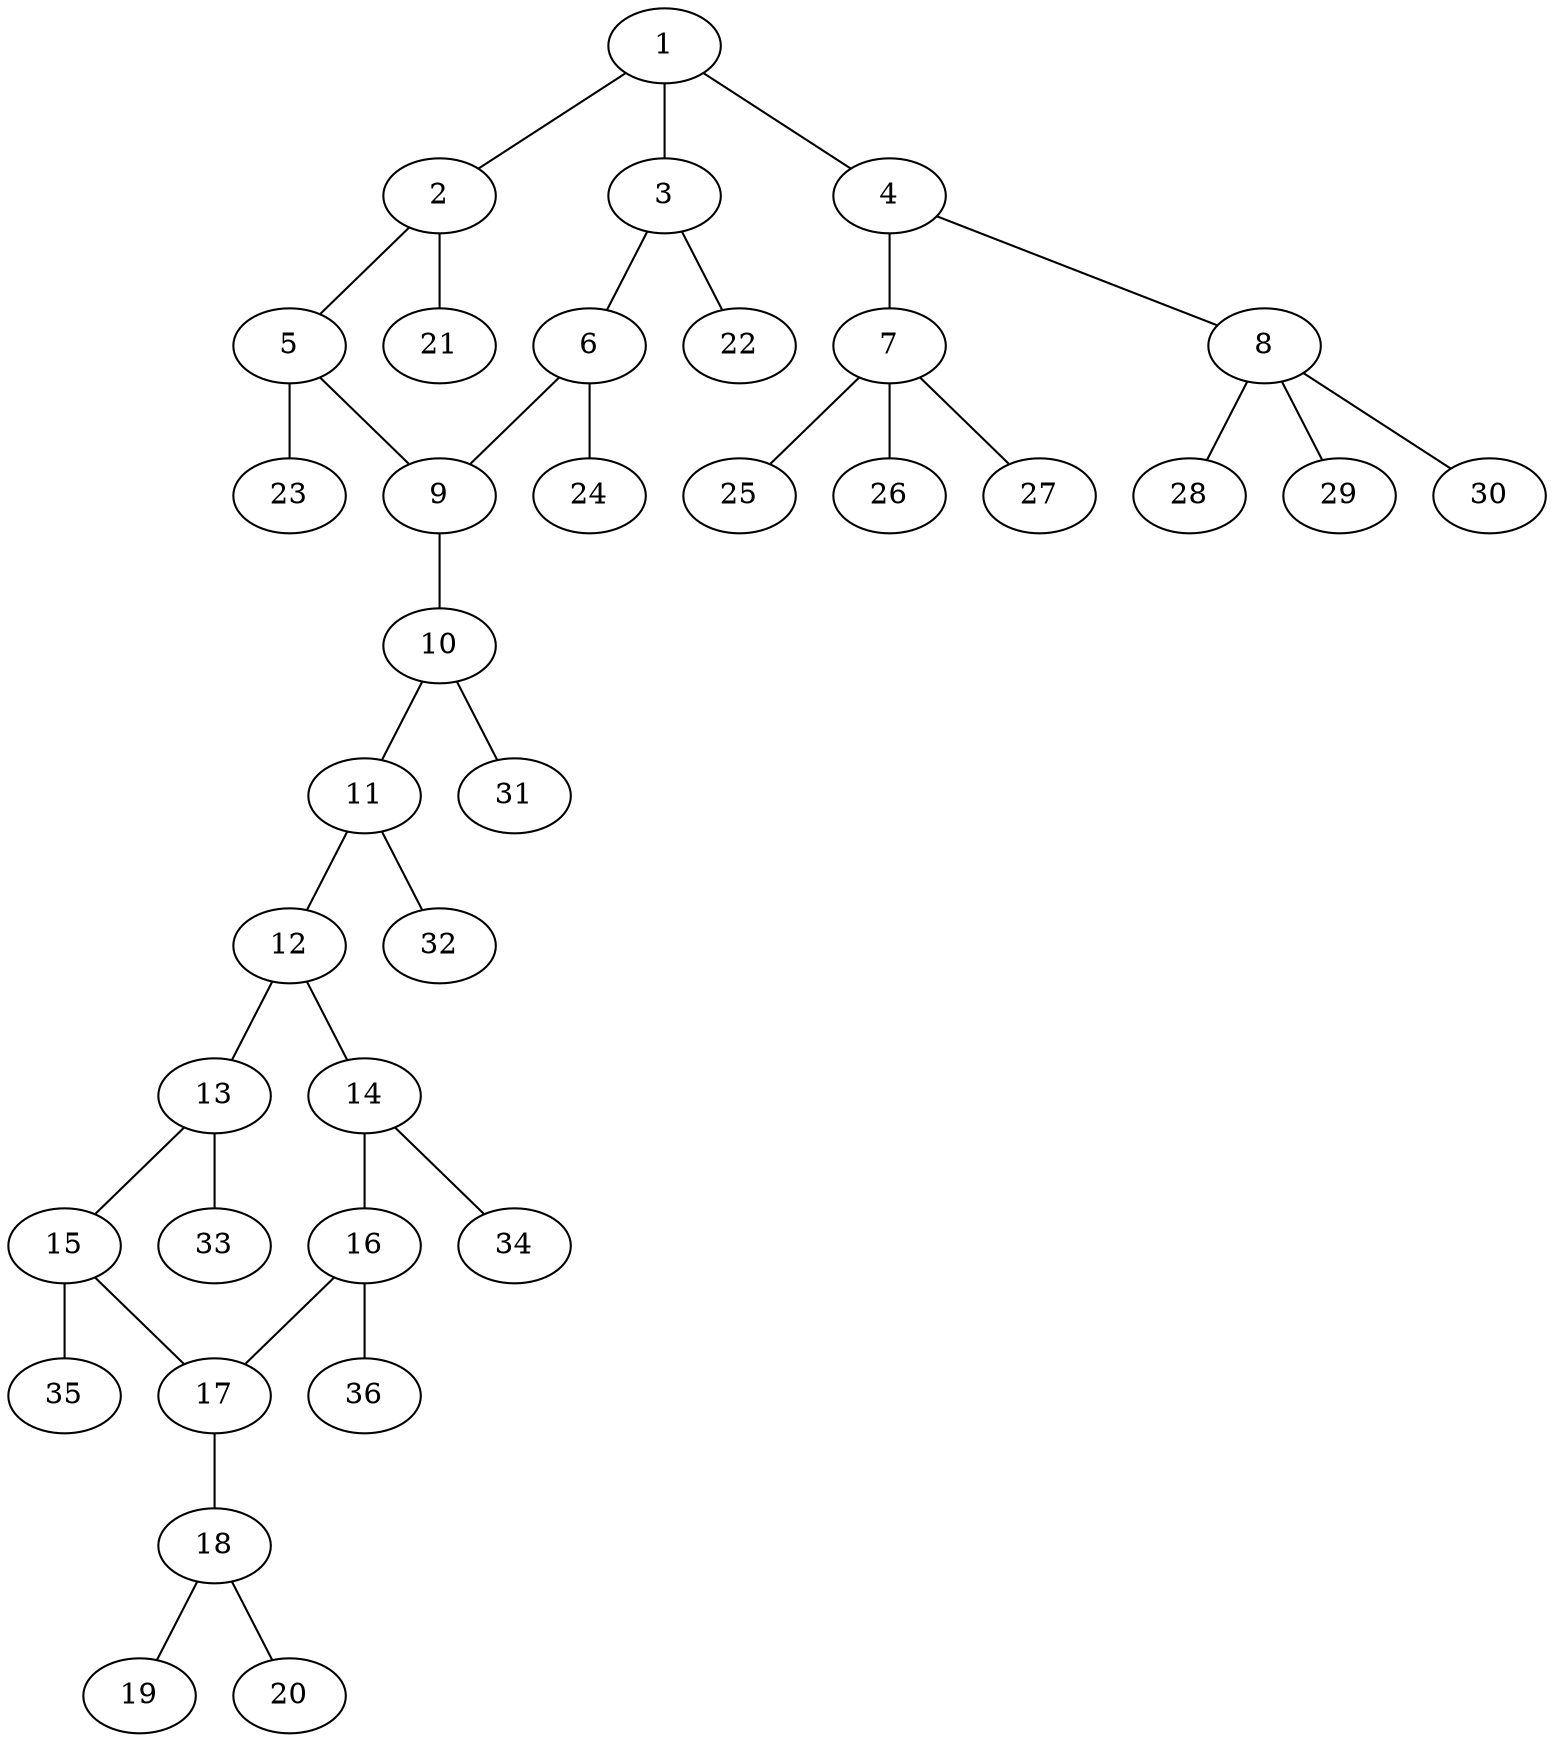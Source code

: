 graph molecule_2530 {
	1	 [chem=C];
	2	 [chem=C];
	1 -- 2	 [valence=1];
	3	 [chem=C];
	1 -- 3	 [valence=2];
	4	 [chem=N];
	1 -- 4	 [valence=1];
	5	 [chem=C];
	2 -- 5	 [valence=2];
	21	 [chem=H];
	2 -- 21	 [valence=1];
	6	 [chem=C];
	3 -- 6	 [valence=1];
	22	 [chem=H];
	3 -- 22	 [valence=1];
	7	 [chem=C];
	4 -- 7	 [valence=1];
	8	 [chem=C];
	4 -- 8	 [valence=1];
	9	 [chem=C];
	5 -- 9	 [valence=1];
	23	 [chem=H];
	5 -- 23	 [valence=1];
	6 -- 9	 [valence=2];
	24	 [chem=H];
	6 -- 24	 [valence=1];
	25	 [chem=H];
	7 -- 25	 [valence=1];
	26	 [chem=H];
	7 -- 26	 [valence=1];
	27	 [chem=H];
	7 -- 27	 [valence=1];
	28	 [chem=H];
	8 -- 28	 [valence=1];
	29	 [chem=H];
	8 -- 29	 [valence=1];
	30	 [chem=H];
	8 -- 30	 [valence=1];
	10	 [chem=C];
	9 -- 10	 [valence=1];
	11	 [chem=C];
	10 -- 11	 [valence=2];
	31	 [chem=H];
	10 -- 31	 [valence=1];
	12	 [chem=C];
	11 -- 12	 [valence=1];
	32	 [chem=H];
	11 -- 32	 [valence=1];
	13	 [chem=C];
	12 -- 13	 [valence=2];
	14	 [chem=C];
	12 -- 14	 [valence=1];
	15	 [chem=C];
	13 -- 15	 [valence=1];
	33	 [chem=H];
	13 -- 33	 [valence=1];
	16	 [chem=C];
	14 -- 16	 [valence=2];
	34	 [chem=H];
	14 -- 34	 [valence=1];
	17	 [chem=C];
	15 -- 17	 [valence=2];
	35	 [chem=H];
	15 -- 35	 [valence=1];
	16 -- 17	 [valence=1];
	36	 [chem=H];
	16 -- 36	 [valence=1];
	18	 [chem=N];
	17 -- 18	 [valence=1];
	19	 [chem=O];
	18 -- 19	 [valence=2];
	20	 [chem=O];
	18 -- 20	 [valence=1];
}
